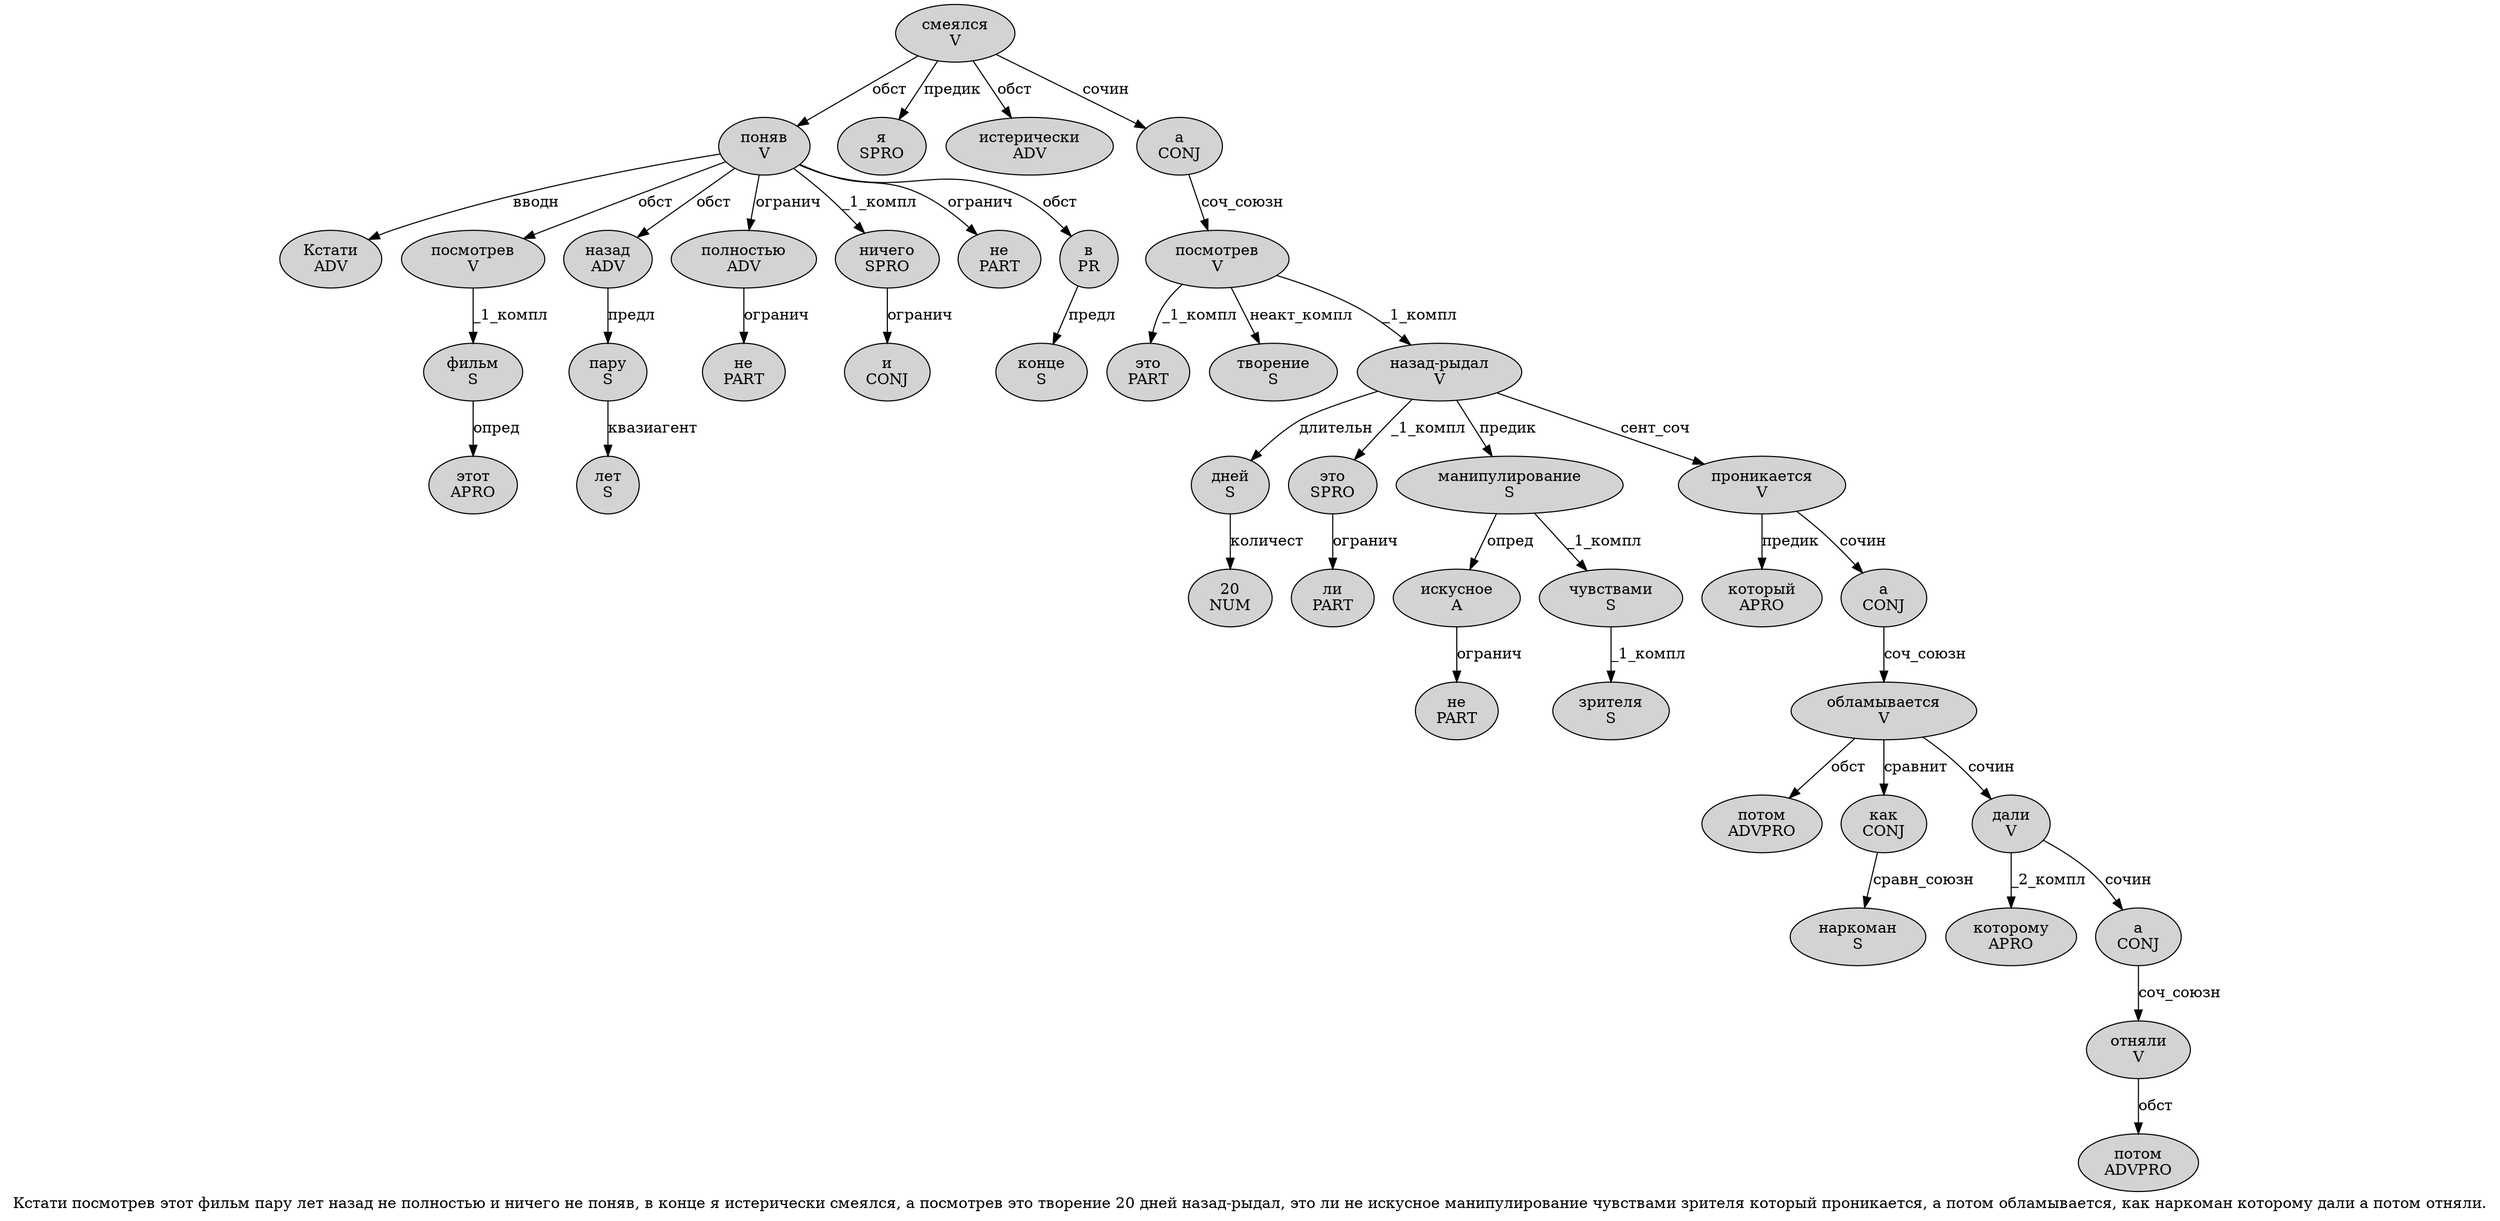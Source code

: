 digraph SENTENCE_326 {
	graph [label="Кстати посмотрев этот фильм пару лет назад не полностью и ничего не поняв, в конце я истерически смеялся, а посмотрев это творение 20 дней назад-рыдал, это ли не искусное манипулирование чувствами зрителя который проникается, а потом обламывается, как наркоман которому дали а потом отняли."]
	node [style=filled]
		0 [label="Кстати
ADV" color="" fillcolor=lightgray penwidth=1 shape=ellipse]
		1 [label="посмотрев
V" color="" fillcolor=lightgray penwidth=1 shape=ellipse]
		2 [label="этот
APRO" color="" fillcolor=lightgray penwidth=1 shape=ellipse]
		3 [label="фильм
S" color="" fillcolor=lightgray penwidth=1 shape=ellipse]
		4 [label="пару
S" color="" fillcolor=lightgray penwidth=1 shape=ellipse]
		5 [label="лет
S" color="" fillcolor=lightgray penwidth=1 shape=ellipse]
		6 [label="назад
ADV" color="" fillcolor=lightgray penwidth=1 shape=ellipse]
		7 [label="не
PART" color="" fillcolor=lightgray penwidth=1 shape=ellipse]
		8 [label="полностью
ADV" color="" fillcolor=lightgray penwidth=1 shape=ellipse]
		9 [label="и
CONJ" color="" fillcolor=lightgray penwidth=1 shape=ellipse]
		10 [label="ничего
SPRO" color="" fillcolor=lightgray penwidth=1 shape=ellipse]
		11 [label="не
PART" color="" fillcolor=lightgray penwidth=1 shape=ellipse]
		12 [label="поняв
V" color="" fillcolor=lightgray penwidth=1 shape=ellipse]
		14 [label="в
PR" color="" fillcolor=lightgray penwidth=1 shape=ellipse]
		15 [label="конце
S" color="" fillcolor=lightgray penwidth=1 shape=ellipse]
		16 [label="я
SPRO" color="" fillcolor=lightgray penwidth=1 shape=ellipse]
		17 [label="истерически
ADV" color="" fillcolor=lightgray penwidth=1 shape=ellipse]
		18 [label="смеялся
V" color="" fillcolor=lightgray penwidth=1 shape=ellipse]
		20 [label="а
CONJ" color="" fillcolor=lightgray penwidth=1 shape=ellipse]
		21 [label="посмотрев
V" color="" fillcolor=lightgray penwidth=1 shape=ellipse]
		22 [label="это
PART" color="" fillcolor=lightgray penwidth=1 shape=ellipse]
		23 [label="творение
S" color="" fillcolor=lightgray penwidth=1 shape=ellipse]
		24 [label="20
NUM" color="" fillcolor=lightgray penwidth=1 shape=ellipse]
		25 [label="дней
S" color="" fillcolor=lightgray penwidth=1 shape=ellipse]
		26 [label="назад-рыдал
V" color="" fillcolor=lightgray penwidth=1 shape=ellipse]
		28 [label="это
SPRO" color="" fillcolor=lightgray penwidth=1 shape=ellipse]
		29 [label="ли
PART" color="" fillcolor=lightgray penwidth=1 shape=ellipse]
		30 [label="не
PART" color="" fillcolor=lightgray penwidth=1 shape=ellipse]
		31 [label="искусное
A" color="" fillcolor=lightgray penwidth=1 shape=ellipse]
		32 [label="манипулирование
S" color="" fillcolor=lightgray penwidth=1 shape=ellipse]
		33 [label="чувствами
S" color="" fillcolor=lightgray penwidth=1 shape=ellipse]
		34 [label="зрителя
S" color="" fillcolor=lightgray penwidth=1 shape=ellipse]
		35 [label="который
APRO" color="" fillcolor=lightgray penwidth=1 shape=ellipse]
		36 [label="проникается
V" color="" fillcolor=lightgray penwidth=1 shape=ellipse]
		38 [label="а
CONJ" color="" fillcolor=lightgray penwidth=1 shape=ellipse]
		39 [label="потом
ADVPRO" color="" fillcolor=lightgray penwidth=1 shape=ellipse]
		40 [label="обламывается
V" color="" fillcolor=lightgray penwidth=1 shape=ellipse]
		42 [label="как
CONJ" color="" fillcolor=lightgray penwidth=1 shape=ellipse]
		43 [label="наркоман
S" color="" fillcolor=lightgray penwidth=1 shape=ellipse]
		44 [label="которому
APRO" color="" fillcolor=lightgray penwidth=1 shape=ellipse]
		45 [label="дали
V" color="" fillcolor=lightgray penwidth=1 shape=ellipse]
		46 [label="а
CONJ" color="" fillcolor=lightgray penwidth=1 shape=ellipse]
		47 [label="потом
ADVPRO" color="" fillcolor=lightgray penwidth=1 shape=ellipse]
		48 [label="отняли
V" color="" fillcolor=lightgray penwidth=1 shape=ellipse]
			12 -> 0 [label="вводн"]
			12 -> 1 [label="обст"]
			12 -> 6 [label="обст"]
			12 -> 8 [label="огранич"]
			12 -> 10 [label="_1_компл"]
			12 -> 11 [label="огранич"]
			12 -> 14 [label="обст"]
			10 -> 9 [label="огранич"]
			31 -> 30 [label="огранич"]
			18 -> 12 [label="обст"]
			18 -> 16 [label="предик"]
			18 -> 17 [label="обст"]
			18 -> 20 [label="сочин"]
			25 -> 24 [label="количест"]
			20 -> 21 [label="соч_союзн"]
			21 -> 22 [label="_1_компл"]
			21 -> 23 [label="неакт_компл"]
			21 -> 26 [label="_1_компл"]
			36 -> 35 [label="предик"]
			36 -> 38 [label="сочин"]
			3 -> 2 [label="опред"]
			33 -> 34 [label="_1_компл"]
			4 -> 5 [label="квазиагент"]
			48 -> 47 [label="обст"]
			14 -> 15 [label="предл"]
			38 -> 40 [label="соч_союзн"]
			1 -> 3 [label="_1_компл"]
			45 -> 44 [label="_2_компл"]
			45 -> 46 [label="сочин"]
			32 -> 31 [label="опред"]
			32 -> 33 [label="_1_компл"]
			6 -> 4 [label="предл"]
			28 -> 29 [label="огранич"]
			8 -> 7 [label="огранич"]
			46 -> 48 [label="соч_союзн"]
			26 -> 25 [label="длительн"]
			26 -> 28 [label="_1_компл"]
			26 -> 32 [label="предик"]
			26 -> 36 [label="сент_соч"]
			42 -> 43 [label="сравн_союзн"]
			40 -> 39 [label="обст"]
			40 -> 42 [label="сравнит"]
			40 -> 45 [label="сочин"]
}